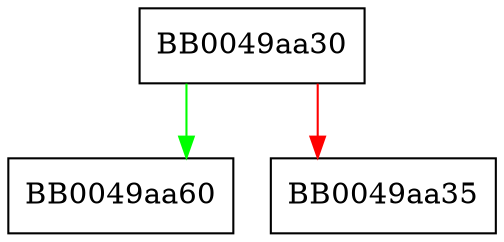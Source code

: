 digraph SSL_CTX_set_timeout {
  node [shape="box"];
  graph [splines=ortho];
  BB0049aa30 -> BB0049aa60 [color="green"];
  BB0049aa30 -> BB0049aa35 [color="red"];
}